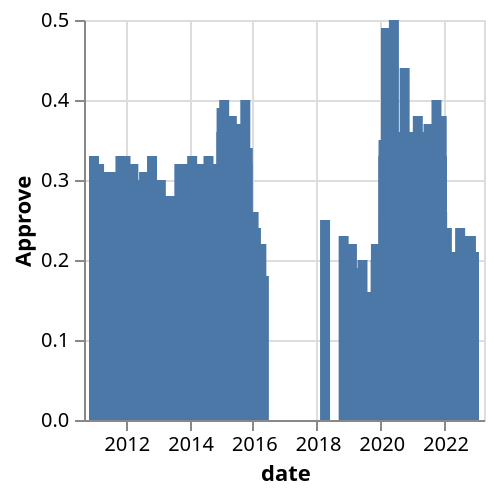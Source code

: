 {
  "$schema": "https://vega.github.io/schema/vega-lite/v5.json",
  "description": "A simple bar chart with embedded data.",
  "data": {
    "values": [
      {
        "date": "09/02/2011",
        "Approve": 0.3
      },
      {
        "date": "16/02/2011",
        "Approve": 0.3
      },
      {
        "date": "23/02/2011",
        "Approve": 0.3
      },
      {
        "date": "02/03/2011",
        "Approve": 0.3
      },
      {
        "date": "09/03/2011",
        "Approve": 0.29
      },
      {
        "date": "16/03/2011",
        "Approve": 0.29
      },
      {
        "date": "23/03/2011",
        "Approve": 0.31
      },
      {
        "date": "30/03/2011",
        "Approve": 0.32
      },
      {
        "date": "06/04/2011",
        "Approve": 0.31
      },
      {
        "date": "13/04/2011",
        "Approve": 0.31
      },
      {
        "date": "20/04/2011",
        "Approve": 0.3
      },
      {
        "date": "27/04/2011",
        "Approve": 0.32
      },
      {
        "date": "03/05/2011",
        "Approve": 0.32
      },
      {
        "date": "11/05/2011",
        "Approve": 0.33
      },
      {
        "date": "18/05/2011",
        "Approve": 0.33
      },
      {
        "date": "25/05/2011",
        "Approve": 0.32
      },
      {
        "date": "01/06/2011",
        "Approve": 0.33
      },
      {
        "date": "08/06/2011",
        "Approve": 0.31
      },
      {
        "date": "15/06/2011",
        "Approve": 0.3
      },
      {
        "date": "22/06/2011",
        "Approve": 0.3
      },
      {
        "date": "29/06/2011",
        "Approve": 0.3
      },
      {
        "date": "06/07/2011",
        "Approve": 0.29
      },
      {
        "date": "12/07/2011",
        "Approve": 0.29
      },
      {
        "date": "20/07/2011",
        "Approve": 0.29
      },
      {
        "date": "27/07/2011",
        "Approve": 0.29
      },
      {
        "date": "03/08/2011",
        "Approve": 0.3
      },
      {
        "date": "10/08/2011",
        "Approve": 0.29
      },
      {
        "date": "17/08/2011",
        "Approve": 0.29
      },
      {
        "date": "24/08/2011",
        "Approve": 0.29
      },
      {
        "date": "31/08/2011",
        "Approve": 0.3
      },
      {
        "date": "07/09/2011",
        "Approve": 0.3
      },
      {
        "date": "14/09/2011",
        "Approve": 0.3
      },
      {
        "date": "21/09/2011",
        "Approve": 0.3
      },
      {
        "date": "28/09/2011",
        "Approve": 0.3
      },
      {
        "date": "05/10/2011",
        "Approve": 0.31
      },
      {
        "date": "12/10/2011",
        "Approve": 0.3
      },
      {
        "date": "19/10/2011",
        "Approve": 0.29
      },
      {
        "date": "26/10/2011",
        "Approve": 0.28
      },
      {
        "date": "02/11/2011",
        "Approve": 0.29
      },
      {
        "date": "09/11/2011",
        "Approve": 0.28
      },
      {
        "date": "16/11/2011",
        "Approve": 0.28
      },
      {
        "date": "23/11/2011",
        "Approve": 0.28
      },
      {
        "date": "30/11/2011",
        "Approve": 0.28
      },
      {
        "date": "07/12/2011",
        "Approve": 0.29
      },
      {
        "date": "14/12/2011",
        "Approve": 0.32
      },
      {
        "date": "21/12/2011",
        "Approve": 0.32
      },
      {
        "date": "22/12/2011",
        "Approve": 0.31
      },
      {
        "date": "04/01/2012",
        "Approve": 0.32
      },
      {
        "date": "11/01/2012",
        "Approve": 0.33
      },
      {
        "date": "18/01/2012",
        "Approve": 0.32
      },
      {
        "date": "24/01/2012",
        "Approve": 0.32
      },
      {
        "date": "01/02/2012",
        "Approve": 0.33
      },
      {
        "date": "08/02/2012",
        "Approve": 0.31
      },
      {
        "date": "15/02/2012",
        "Approve": 0.31
      },
      {
        "date": "22/02/2012",
        "Approve": 0.3
      },
      {
        "date": "29/02/2012",
        "Approve": 0.31
      },
      {
        "date": "07/03/2012",
        "Approve": 0.3
      },
      {
        "date": "14/03/2012",
        "Approve": 0.29
      },
      {
        "date": "21/03/2012",
        "Approve": 0.29
      },
      {
        "date": "28/03/2012",
        "Approve": 0.27
      },
      {
        "date": "04/04/2012",
        "Approve": 0.23
      },
      {
        "date": "11/04/2012",
        "Approve": 0.26
      },
      {
        "date": "18/04/2012",
        "Approve": 0.24
      },
      {
        "date": "25/04/2012",
        "Approve": 0.23
      },
      {
        "date": "02/05/2012",
        "Approve": 0.23
      },
      {
        "date": "09/05/2012",
        "Approve": 0.23
      },
      {
        "date": "16/05/2012",
        "Approve": 0.24
      },
      {
        "date": "23/05/2012",
        "Approve": 0.24
      },
      {
        "date": "30/05/2012",
        "Approve": 0.24
      },
      {
        "date": "06/06/2012",
        "Approve": 0.25
      },
      {
        "date": "13/06/2012",
        "Approve": 0.24
      },
      {
        "date": "20/06/2012",
        "Approve": 0.24
      },
      {
        "date": "27/06/2012",
        "Approve": 0.26
      },
      {
        "date": "04/07/2012",
        "Approve": 0.24
      },
      {
        "date": "11/07/2012",
        "Approve": 0.25
      },
      {
        "date": "18/07/2012",
        "Approve": 0.24
      },
      {
        "date": "25/07/2012",
        "Approve": 0.24
      },
      {
        "date": "01/08/2012",
        "Approve": 0.25
      },
      {
        "date": "08/08/2012",
        "Approve": 0.24
      },
      {
        "date": "15/08/2012",
        "Approve": 0.25
      },
      {
        "date": "21/08/2012",
        "Approve": 0.24
      },
      {
        "date": "29/08/2012",
        "Approve": 0.23
      },
      {
        "date": "05/09/2012",
        "Approve": 0.23
      },
      {
        "date": "12/09/2012",
        "Approve": 0.23
      },
      {
        "date": "19/09/2012",
        "Approve": 0.25
      },
      {
        "date": "26/09/2012",
        "Approve": 0.24
      },
      {
        "date": "03/10/2012",
        "Approve": 0.24
      },
      {
        "date": "10/10/2012",
        "Approve": 0.25
      },
      {
        "date": "17/10/2012",
        "Approve": 0.26
      },
      {
        "date": "24/10/2012",
        "Approve": 0.25
      },
      {
        "date": "31/10/2012",
        "Approve": 0.27
      },
      {
        "date": "06/11/2012",
        "Approve": 0.27
      },
      {
        "date": "14/11/2012",
        "Approve": 0.27
      },
      {
        "date": "21/11/2012",
        "Approve": 0.26
      },
      {
        "date": "28/11/2012",
        "Approve": 0.26
      },
      {
        "date": "05/12/2012",
        "Approve": 0.26
      },
      {
        "date": "12/12/2012",
        "Approve": 0.26
      },
      {
        "date": "19/12/2012",
        "Approve": 0.26
      },
      {
        "date": "21/12/2012",
        "Approve": 0.26
      },
      {
        "date": "02/01/2013",
        "Approve": 0.25
      },
      {
        "date": "09/01/2013",
        "Approve": 0.26
      },
      {
        "date": "15/01/2013",
        "Approve": 0.27
      },
      {
        "date": "23/01/2013",
        "Approve": 0.27
      },
      {
        "date": "30/01/2013",
        "Approve": 0.27
      },
      {
        "date": "06/02/2013",
        "Approve": 0.26
      },
      {
        "date": "12/02/2013",
        "Approve": 0.26
      },
      {
        "date": "20/02/2013",
        "Approve": 0.25
      },
      {
        "date": "27/02/2013",
        "Approve": 0.25
      },
      {
        "date": "06/03/2013",
        "Approve": 0.24
      },
      {
        "date": "12/03/2013",
        "Approve": 0.24
      },
      {
        "date": "20/03/2013",
        "Approve": 0.24
      },
      {
        "date": "27/03/2013",
        "Approve": 0.24
      },
      {
        "date": "03/04/2013",
        "Approve": 0.25
      },
      {
        "date": "09/04/2013",
        "Approve": 0.26
      },
      {
        "date": "16/04/2013",
        "Approve": 0.27
      },
      {
        "date": "24/04/2013",
        "Approve": 0.27
      },
      {
        "date": "30/04/2013",
        "Approve": 0.27
      },
      {
        "date": "08/05/2013",
        "Approve": 0.25
      },
      {
        "date": "15/05/2013",
        "Approve": 0.25
      },
      {
        "date": "22/05/2013",
        "Approve": 0.24
      },
      {
        "date": "29/05/2013",
        "Approve": 0.25
      },
      {
        "date": "05/06/2013",
        "Approve": 0.25
      },
      {
        "date": "12/06/2013",
        "Approve": 0.25
      },
      {
        "date": "19/06/2013",
        "Approve": 0.25
      },
      {
        "date": "26/06/2013",
        "Approve": 0.26
      },
      {
        "date": "03/07/2013",
        "Approve": 0.26
      },
      {
        "date": "10/07/2013",
        "Approve": 0.27
      },
      {
        "date": "16/07/2013",
        "Approve": 0.27
      },
      {
        "date": "24/07/2013",
        "Approve": 0.28
      },
      {
        "date": "30/07/2013",
        "Approve": 0.29
      },
      {
        "date": "07/08/2013",
        "Approve": 0.28
      },
      {
        "date": "14/08/2013",
        "Approve": 0.28
      },
      {
        "date": "21/08/2013",
        "Approve": 0.28
      },
      {
        "date": "28/08/2013",
        "Approve": 0.28
      },
      {
        "date": "04/09/2013",
        "Approve": 0.28
      },
      {
        "date": "11/09/2013",
        "Approve": 0.28
      },
      {
        "date": "18/09/2013",
        "Approve": 0.3
      },
      {
        "date": "23/09/2013",
        "Approve": 0.29
      },
      {
        "date": "02/10/2013",
        "Approve": 0.3
      },
      {
        "date": "09/10/2013",
        "Approve": 0.32
      },
      {
        "date": "16/10/2013",
        "Approve": 0.31
      },
      {
        "date": "23/10/2013",
        "Approve": 0.29
      },
      {
        "date": "30/10/2013",
        "Approve": 0.28
      },
      {
        "date": "06/11/2013",
        "Approve": 0.28
      },
      {
        "date": "12/11/2013",
        "Approve": 0.28
      },
      {
        "date": "20/11/2013",
        "Approve": 0.29
      },
      {
        "date": "27/11/2013",
        "Approve": 0.29
      },
      {
        "date": "04/12/2013",
        "Approve": 0.28
      },
      {
        "date": "10/12/2013",
        "Approve": 0.29
      },
      {
        "date": "12/12/2013",
        "Approve": 0.32
      },
      {
        "date": "19/12/2013",
        "Approve": 0.3
      },
      {
        "date": "08/01/2014",
        "Approve": 0.29
      },
      {
        "date": "15/01/2014",
        "Approve": 0.29
      },
      {
        "date": "22/01/2014",
        "Approve": 0.29
      },
      {
        "date": "29/01/2014",
        "Approve": 0.31
      },
      {
        "date": "30/01/2014",
        "Approve": 0.32
      },
      {
        "date": "12/02/2014",
        "Approve": 0.3
      },
      {
        "date": "18/02/2014",
        "Approve": 0.3
      },
      {
        "date": "26/02/2014",
        "Approve": 0.31
      },
      {
        "date": "05/03/2014",
        "Approve": 0.32
      },
      {
        "date": "12/03/2014",
        "Approve": 0.31
      },
      {
        "date": "19/03/2014",
        "Approve": 0.31
      },
      {
        "date": "26/03/2014",
        "Approve": 0.34
      },
      {
        "date": "02/04/2014",
        "Approve": 0.33
      },
      {
        "date": "09/04/2014",
        "Approve": 0.32
      },
      {
        "date": "16/04/2014",
        "Approve": 0.32
      },
      {
        "date": "23/04/2014",
        "Approve": 0.33
      },
      {
        "date": "30/04/2014",
        "Approve": 0.32
      },
      {
        "date": "07/05/2014",
        "Approve": 0.32
      },
      {
        "date": "14/05/2014",
        "Approve": 0.32
      },
      {
        "date": "21/05/2014",
        "Approve": 0.32
      },
      {
        "date": "28/05/2014",
        "Approve": 0.31
      },
      {
        "date": "04/06/2014",
        "Approve": 0.32
      },
      {
        "date": "11/06/2014",
        "Approve": 0.31
      },
      {
        "date": "18/06/2014",
        "Approve": 0.33
      },
      {
        "date": "25/06/2014",
        "Approve": 0.31
      },
      {
        "date": "01/07/2014",
        "Approve": 0.31
      },
      {
        "date": "09/07/2014",
        "Approve": 0.31
      },
      {
        "date": "16/07/2014",
        "Approve": 0.31
      },
      {
        "date": "23/07/2014",
        "Approve": 0.3
      },
      {
        "date": "30/07/2014",
        "Approve": 0.32
      },
      {
        "date": "04/08/2014",
        "Approve": 0.32
      },
      {
        "date": "12/08/2014",
        "Approve": 0.32
      },
      {
        "date": "20/08/2014",
        "Approve": 0.31
      },
      {
        "date": "27/08/2014",
        "Approve": 0.31
      },
      {
        "date": "03/09/2014",
        "Approve": 0.3
      },
      {
        "date": "10/09/2014",
        "Approve": 0.31
      },
      {
        "date": "17/09/2014",
        "Approve": 0.31
      },
      {
        "date": "24/09/2014",
        "Approve": 0.31
      },
      {
        "date": "01/10/2014",
        "Approve": 0.31
      },
      {
        "date": "08/10/2014",
        "Approve": 0.33
      },
      {
        "date": "15/10/2014",
        "Approve": 0.31
      },
      {
        "date": "22/10/2014",
        "Approve": 0.31
      },
      {
        "date": "29/10/2014",
        "Approve": 0.31
      },
      {
        "date": "05/11/2014",
        "Approve": 0.31
      },
      {
        "date": "12/11/2014",
        "Approve": 0.31
      },
      {
        "date": "19/11/2014",
        "Approve": 0.31
      },
      {
        "date": "26/11/2014",
        "Approve": 0.31
      },
      {
        "date": "03/12/2014",
        "Approve": 0.31
      },
      {
        "date": "09/12/2014",
        "Approve": 0.31
      },
      {
        "date": "17/12/2014",
        "Approve": 0.31
      },
      {
        "date": "22/12/2014",
        "Approve": 0.31
      },
      {
        "date": "07/01/2015",
        "Approve": 0.32
      },
      {
        "date": "14/01/2015",
        "Approve": 0.31
      },
      {
        "date": "21/01/2015",
        "Approve": 0.32
      },
      {
        "date": "28/01/2015",
        "Approve": 0.33
      },
      {
        "date": "04/02/2015",
        "Approve": 0.33
      },
      {
        "date": "11/02/2015",
        "Approve": 0.32
      },
      {
        "date": "18/02/2015",
        "Approve": 0.32
      },
      {
        "date": "24/02/2015",
        "Approve": 0.33
      },
      {
        "date": "04/03/2015",
        "Approve": 0.33
      },
      {
        "date": "11/03/2015",
        "Approve": 0.34
      },
      {
        "date": "18/03/2015",
        "Approve": 0.34
      },
      {
        "date": "25/03/2015",
        "Approve": 0.37
      },
      {
        "date": "01/04/2015",
        "Approve": 0.36
      },
      {
        "date": "08/04/2015",
        "Approve": 0.37
      },
      {
        "date": "15/04/2015",
        "Approve": 0.37
      },
      {
        "date": "21/04/2015",
        "Approve": 0.37
      },
      {
        "date": "28/04/2015",
        "Approve": 0.37
      },
      {
        "date": "05/05/2015",
        "Approve": 0.38
      },
      {
        "date": "13/05/2015",
        "Approve": 0.41
      },
      {
        "date": "18/05/2015",
        "Approve": 0.4
      },
      {
        "date": "26/05/2015",
        "Approve": 0.41
      },
      {
        "date": "02/06/2015",
        "Approve": 0.4
      },
      {
        "date": "10/06/2015",
        "Approve": 0.4
      },
      {
        "date": "16/06/2015",
        "Approve": 0.4
      },
      {
        "date": "24/06/2015",
        "Approve": 0.4
      },
      {
        "date": "01/07/2015",
        "Approve": 0.39
      },
      {
        "date": "07/07/2015",
        "Approve": 0.37
      },
      {
        "date": "13/07/2015",
        "Approve": 0.4
      },
      {
        "date": "24/08/2015",
        "Approve": 0.37
      },
      {
        "date": "18/09/2015",
        "Approve": 0.37
      },
      {
        "date": "26/10/2015",
        "Approve": 0.35
      },
      {
        "date": "23/11/2015",
        "Approve": 0.32
      },
      {
        "date": "23/12/2015",
        "Approve": 0.32
      },
      {
        "date": "25/01/2016",
        "Approve": 0.33
      },
      {
        "date": "23/02/2016",
        "Approve": 0.29
      },
      {
        "date": "21/03/2016",
        "Approve": 0.22
      },
      {
        "date": "25/04/2016",
        "Approve": 0.22
      },
      {
        "date": "02/05/2016",
        "Approve": 0.24
      },
      {
        "date": "20/05/2016",
        "Approve": 0.24
      },
      {
        "date": "05/06/2016",
        "Approve": 0.18
      },
      {
        "date": "04/07/2016",
        "Approve": 0.22
      },
      {
        "date": "22/07/2016",
        "Approve": 0.27
      },
      {
        "date": "01/09/2016",
        "Approve": 0.26
      },
      {
        "date": "19/09/2016",
        "Approve": 0.25
      },
      {
        "date": "24/10/2016",
        "Approve": 0.29
      },
      {
        "date": "22/11/2016",
        "Approve": 0.28
      },
      {
        "date": "15/12/2016",
        "Approve": 0.26
      },
      {
        "date": "24/01/2017",
        "Approve": 0.3
      },
      {
        "date": "20/02/2017",
        "Approve": 0.3
      },
      {
        "date": "29/03/2017",
        "Approve": 0.34
      },
      {
        "date": "21/04/2017",
        "Approve": 0.35
      },
      {
        "date": "28/04/2017",
        "Approve": 0.35
      },
      {
        "date": "22/05/2017",
        "Approve": 0.32
      },
      {
        "date": "26/06/2017",
        "Approve": 0.24
      },
      {
        "date": "24/07/2017",
        "Approve": 0.23
      },
      {
        "date": "24/08/2017",
        "Approve": 0.23
      },
      {
        "date": "27/09/2017",
        "Approve": 0.21
      },
      {
        "date": "19/10/2017",
        "Approve": 0.21
      },
      {
        "date": "17/11/2017",
        "Approve": 0.2
      },
      {
        "date": "15/12/2017",
        "Approve": 0.2
      },
      {
        "date": "28/02/2018",
        "Approve": 0.24
      },
      {
        "date": "24/03/2018",
        "Approve": 0.25
      },
      {
        "date": "19/04/2018",
        "Approve": 0.29
      },
      {
        "date": "26/04/2018",
        "Approve": 0.26
      },
      {
        "date": "11/06/2018",
        "Approve": 0.23
      },
      {
        "date": "04/07/2018",
        "Approve": 0.25
      },
      {
        "date": "24/07/2018",
        "Approve": 0.18
      },
      {
        "date": "22/08/2018",
        "Approve": 0.2
      },
      {
        "date": "21/09/2018",
        "Approve": 0.19
      },
      {
        "date": "23/10/2018",
        "Approve": 0.21
      },
      {
        "date": "22/11/2018",
        "Approve": 0.19
      },
      {
        "date": "17/12/2018",
        "Approve": 0.2
      },
      {
        "date": "23/01/2019",
        "Approve": 0.13
      },
      {
        "date": "27/03/2019",
        "Approve": 0.11
      },
      {
        "date": "01/05/2019",
        "Approve": 0.11
      },
      {
        "date": "13/05/2019",
        "Approve": 0.09
      },
      {
        "date": "24/06/2019",
        "Approve": 0.1
      },
      {
        "date": "01/07/2019",
        "Approve": 0.11
      },
      {
        "date": "08/07/2019",
        "Approve": 0.1
      },
      {
        "date": "14/07/2019",
        "Approve": 0.14
      },
      {
        "date": "22/07/2019",
        "Approve": 0.1
      },
      {
        "date": "29/07/2019",
        "Approve": 0.14
      },
      {
        "date": "05/08/2019",
        "Approve": 0.15
      },
      {
        "date": "11/08/2019",
        "Approve": 0.2
      },
      {
        "date": "19/08/2019",
        "Approve": 0.16
      },
      {
        "date": "26/08/2019",
        "Approve": 0.18
      },
      {
        "date": "02/09/2019",
        "Approve": 0.22
      },
      {
        "date": "09/09/2019",
        "Approve": 0.16
      },
      {
        "date": "16/09/2019",
        "Approve": 0.18
      },
      {
        "date": "23/09/2019",
        "Approve": 0.17
      },
      {
        "date": "30/09/2019",
        "Approve": 0.17
      },
      {
        "date": "06/10/2019",
        "Approve": 0.2
      },
      {
        "date": "14/10/2019",
        "Approve": 0.18
      },
      {
        "date": "21/10/2019",
        "Approve": 0.22
      },
      {
        "date": "28/10/2019",
        "Approve": 0.2
      },
      {
        "date": "04/11/2019",
        "Approve": 0.19
      },
      {
        "date": "11/11/2019",
        "Approve": 0.22
      },
      {
        "date": "18/11/2019",
        "Approve": 0.21
      },
      {
        "date": "25/11/2019",
        "Approve": 0.22
      },
      {
        "date": "01/12/2019",
        "Approve": 0.22
      },
      {
        "date": "16/12/2019",
        "Approve": 0.27
      },
      {
        "date": "23/12/2019",
        "Approve": 0.34
      },
      {
        "date": "30/12/2019",
        "Approve": 0.32
      },
      {
        "date": "06/01/2020",
        "Approve": 0.3
      },
      {
        "date": "13/01/2020",
        "Approve": 0.33
      },
      {
        "date": "20/01/2020",
        "Approve": 0.32
      },
      {
        "date": "27/01/2020",
        "Approve": 0.33
      },
      {
        "date": "03/02/2020",
        "Approve": 0.35
      },
      {
        "date": "09/02/2020",
        "Approve": 0.36
      },
      {
        "date": "17/02/2020",
        "Approve": 0.34
      },
      {
        "date": "24/02/2020",
        "Approve": 0.34
      },
      {
        "date": "02/03/2020",
        "Approve": 0.33
      },
      {
        "date": "09/03/2020",
        "Approve": 0.36
      },
      {
        "date": "16/03/2020",
        "Approve": 0.39
      },
      {
        "date": "23/03/2020",
        "Approve": 0.52
      },
      {
        "date": "30/03/2020",
        "Approve": 0.52
      },
      {
        "date": "06/04/2020",
        "Approve": 0.5
      },
      {
        "date": "13/04/2020",
        "Approve": 0.5
      },
      {
        "date": "20/04/2020",
        "Approve": 0.47
      },
      {
        "date": "27/04/2020",
        "Approve": 0.47
      },
      {
        "date": "03/05/2020",
        "Approve": 0.49
      },
      {
        "date": "10/05/2020",
        "Approve": 0.44
      },
      {
        "date": "18/05/2020",
        "Approve": 0.39
      },
      {
        "date": "25/05/2020",
        "Approve": 0.37
      },
      {
        "date": "02/06/2020",
        "Approve": 0.35
      },
      {
        "date": "08/06/2020",
        "Approve": 0.32
      },
      {
        "date": "15/06/2020",
        "Approve": 0.34
      },
      {
        "date": "22/06/2020",
        "Approve": 0.32
      },
      {
        "date": "29/06/2020",
        "Approve": 0.35
      },
      {
        "date": "06/07/2020",
        "Approve": 0.34
      },
      {
        "date": "13/07/2020",
        "Approve": 0.36
      },
      {
        "date": "20/07/2020",
        "Approve": 0.32
      },
      {
        "date": "27/07/2020",
        "Approve": 0.35
      },
      {
        "date": "03/08/2020",
        "Approve": 0.34
      },
      {
        "date": "10/08/2020",
        "Approve": 0.3
      },
      {
        "date": "17/08/2020",
        "Approve": 0.29
      },
      {
        "date": "24/08/2020",
        "Approve": 0.3
      },
      {
        "date": "31/08/2020",
        "Approve": 0.31
      },
      {
        "date": "07/09/2020",
        "Approve": 0.3
      },
      {
        "date": "14/09/2020",
        "Approve": 0.3
      },
      {
        "date": "21/09/2020",
        "Approve": 0.27
      },
      {
        "date": "28/09/2020",
        "Approve": 0.29
      },
      {
        "date": "05/10/2020",
        "Approve": 0.27
      },
      {
        "date": "12/10/2020",
        "Approve": 0.28
      },
      {
        "date": "18/10/2020",
        "Approve": 0.27
      },
      {
        "date": "26/10/2020",
        "Approve": 0.27
      },
      {
        "date": "02/11/2020",
        "Approve": 0.26
      },
      {
        "date": "09/11/2020",
        "Approve": 0.28
      },
      {
        "date": "15/11/2020",
        "Approve": 0.28
      },
      {
        "date": "23/11/2020",
        "Approve": 0.27
      },
      {
        "date": "30/11/2020",
        "Approve": 0.28
      },
      {
        "date": "07/12/2020",
        "Approve": 0.27
      },
      {
        "date": "14/12/2020",
        "Approve": 0.28
      },
      {
        "date": "20/12/2020",
        "Approve": 0.27
      },
      {
        "date": "28/12/2020",
        "Approve": 0.31
      },
      {
        "date": "04/01/2021",
        "Approve": 0.32
      },
      {
        "date": "11/01/2021",
        "Approve": 0.31
      },
      {
        "date": "18/01/2021",
        "Approve": 0.29
      },
      {
        "date": "25/01/2021",
        "Approve": 0.3
      },
      {
        "date": "01/02/2021",
        "Approve": 0.32
      },
      {
        "date": "08/02/2021",
        "Approve": 0.33
      },
      {
        "date": "15/02/2021",
        "Approve": 0.3
      },
      {
        "date": "22/02/2021",
        "Approve": 0.35
      },
      {
        "date": "01/03/2021",
        "Approve": 0.36
      },
      {
        "date": "08/03/2021",
        "Approve": 0.35
      },
      {
        "date": "15/03/2021",
        "Approve": 0.37
      },
      {
        "date": "22/03/2021",
        "Approve": 0.37
      },
      {
        "date": "29/03/2021",
        "Approve": 0.35
      },
      {
        "date": "05/04/2021",
        "Approve": 0.36
      },
      {
        "date": "12/04/2021",
        "Approve": 0.38
      },
      {
        "date": "19/04/2021",
        "Approve": 0.37
      },
      {
        "date": "26/04/2021",
        "Approve": 0.36
      },
      {
        "date": "03/05/2021",
        "Approve": 0.38
      },
      {
        "date": "10/05/2021",
        "Approve": 0.4
      },
      {
        "date": "17/05/2021",
        "Approve": 0.39
      },
      {
        "date": "24/05/2021",
        "Approve": 0.38
      },
      {
        "date": "31/05/2021",
        "Approve": 0.36
      },
      {
        "date": "07/06/2021",
        "Approve": 0.37
      },
      {
        "date": "14/06/2021",
        "Approve": 0.36
      },
      {
        "date": "21/06/2021",
        "Approve": 0.33
      },
      {
        "date": "28/06/2021",
        "Approve": 0.32
      },
      {
        "date": "05/07/2021",
        "Approve": 0.32
      },
      {
        "date": "12/07/2021",
        "Approve": 0.33
      },
      {
        "date": "19/07/2021",
        "Approve": 0.31
      },
      {
        "date": "26/07/2021",
        "Approve": 0.29
      },
      {
        "date": "02/08/2021",
        "Approve": 0.31
      },
      {
        "date": "09/08/2021",
        "Approve": 0.31
      },
      {
        "date": "16/08/2021",
        "Approve": 0.29
      },
      {
        "date": "23/08/2021",
        "Approve": 0.27
      },
      {
        "date": "29/08/2021",
        "Approve": 0.27
      },
      {
        "date": "06/09/2021",
        "Approve": 0.27
      },
      {
        "date": "12/09/2021",
        "Approve": 0.26
      },
      {
        "date": "19/09/2021",
        "Approve": 0.29
      },
      {
        "date": "26/09/2021",
        "Approve": 0.26
      },
      {
        "date": "04/10/2021",
        "Approve": 0.25
      },
      {
        "date": "11/10/2021",
        "Approve": 0.28
      },
      {
        "date": "18/10/2021",
        "Approve": 0.26
      },
      {
        "date": "25/10/2021",
        "Approve": 0.25
      },
      {
        "date": "01/11/2021",
        "Approve": 0.26
      },
      {
        "date": "07/11/2021",
        "Approve": 0.23
      },
      {
        "date": "15/11/2021",
        "Approve": 0.23
      },
      {
        "date": "22/11/2021",
        "Approve": 0.22
      },
      {
        "date": "29/11/2021",
        "Approve": 0.25
      },
      {
        "date": "05/12/2021",
        "Approve": 0.26
      },
      {
        "date": "13/12/2021",
        "Approve": 0.2
      },
      {
        "date": "20/12/2021",
        "Approve": 0.22
      },
      {
        "date": "27/12/2021",
        "Approve": 0.24
      },
      {
        "date": "02/01/2022",
        "Approve": 0.24
      },
      {
        "date": "10/01/2022",
        "Approve": 0.23
      },
      {
        "date": "17/01/2022",
        "Approve": 0.2
      },
      {
        "date": "24/01/2022",
        "Approve": 0.23
      },
      {
        "date": "31/01/2022",
        "Approve": 0.23
      },
      {
        "date": "06/02/2022",
        "Approve": 0.18
      },
      {
        "date": "13/02/2022",
        "Approve": 0.21
      },
      {
        "date": "21/02/2022",
        "Approve": 0.21
      },
      {
        "date": "28/02/2022",
        "Approve": 0.25
      },
      {
        "date": "07/03/2022",
        "Approve": 0.24
      },
      {
        "date": "14/03/2022",
        "Approve": 0.23
      },
      {
        "date": "20/03/2022",
        "Approve": 0.25
      },
      {
        "date": "28/03/2022",
        "Approve": 0.25
      },
      {
        "date": "04/04/2022",
        "Approve": 0.21
      },
      {
        "date": "11/04/2022",
        "Approve": 0.23
      },
      {
        "date": "18/04/2022",
        "Approve": 0.22
      },
      {
        "date": "24/04/2022",
        "Approve": 0.23
      },
      {
        "date": "02/05/2022",
        "Approve": 0.21
      },
      {
        "date": "08/05/2022",
        "Approve": 0.22
      },
      {
        "date": "16/05/2022",
        "Approve": 0.21
      },
      {
        "date": "22/05/2022",
        "Approve": 0.22
      },
      {
        "date": "29/05/2022",
        "Approve": 0.22
      },
      {
        "date": "06/06/2022",
        "Approve": 0.21
      },
      {
        "date": "13/06/2022",
        "Approve": 0.22
      },
      {
        "date": "19/06/2022",
        "Approve": 0.21
      },
      {
        "date": "27/06/2022",
        "Approve": 0.22
      },
      {
        "date": "03/07/2022",
        "Approve": 0.19
      },
      {
        "date": "11/07/2022",
        "Approve": 0.2
      },
      {
        "date": "17/07/2022",
        "Approve": 0.2
      },
      {
        "date": "25/07/2022",
        "Approve": 0.21
      },
      {
        "date": "31/07/2022",
        "Approve": 0.21
      },
      {
        "date": "08/08/2022",
        "Approve": 0.18
      },
      {
        "date": "15/08/2022",
        "Approve": 0.18
      },
      {
        "date": "22/08/2022",
        "Approve": 0.18
      },
      {
        "date": "29/08/2022",
        "Approve": 0.17
      },
      {
        "date": "05/09/2022",
        "Approve": 0.18
      },
      {
        "date": "12/09/2022",
        "Approve": 0.21
      },
      {
        "date": "25/09/2022",
        "Approve": 0.17
      },
      {
        "date": "02/10/2022",
        "Approve": 0.11
      }
    ]
  },
  "mark": "bar",
  "encoding": {
    "x": {
      "field": "date",
      "type": "temporal",
      "axis": {
        "labelAngle": 0
      }
    },
    "y": {
      "field": "Approve",
      "type": "quantitative"
    }
  },
  "config": {}
}